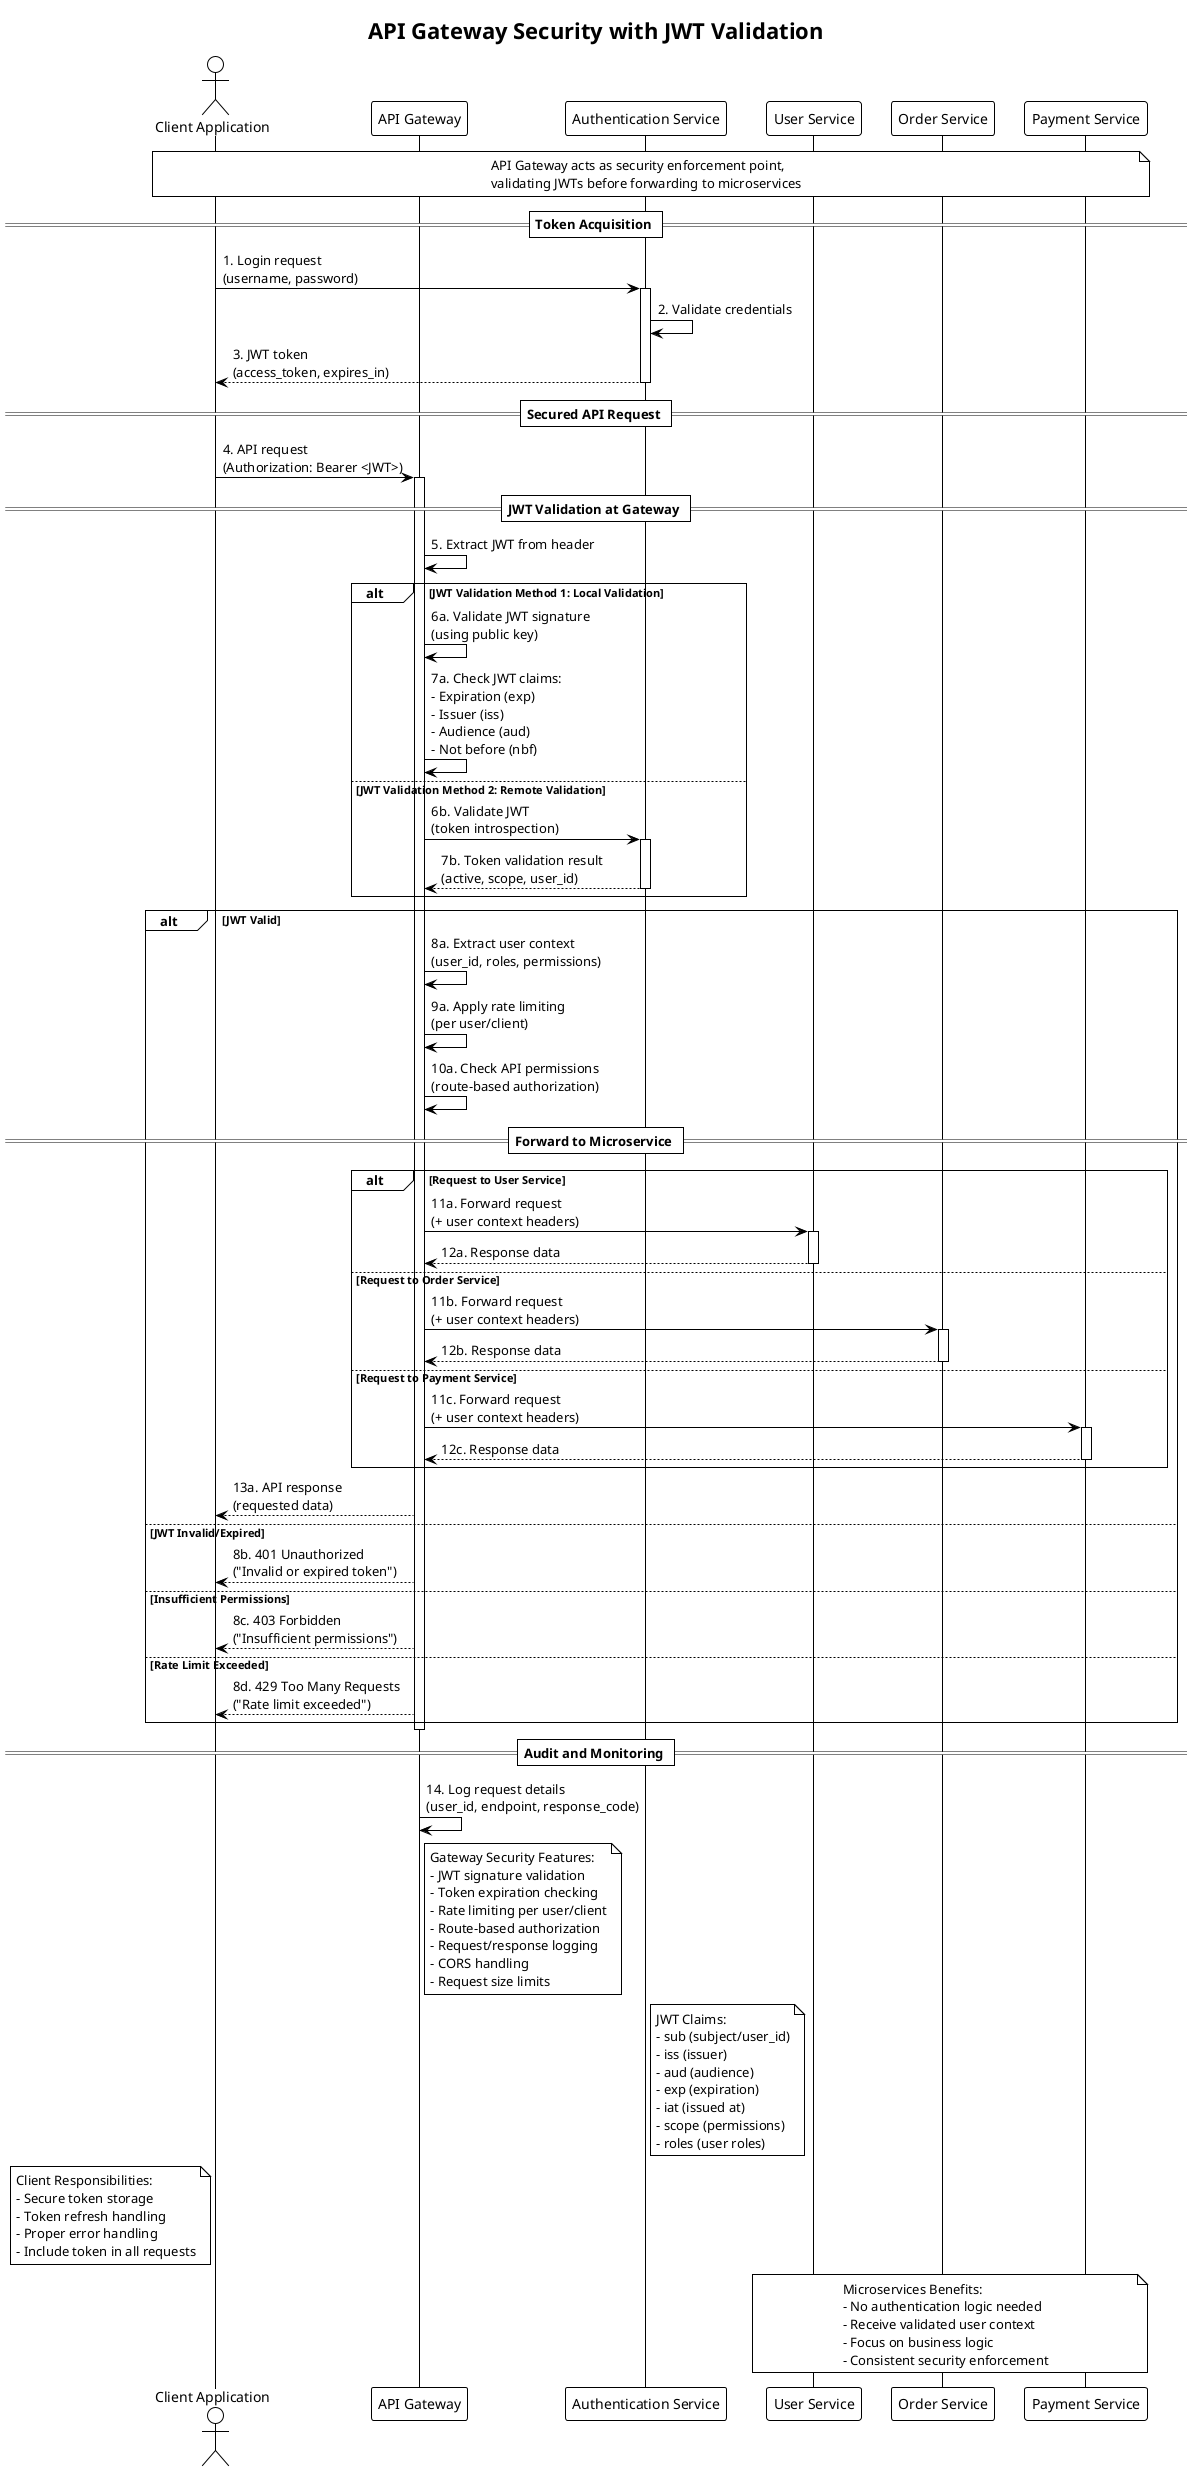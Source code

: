 @startuml
!theme plain
title API Gateway Security with JWT Validation

actor "Client Application" as client
participant "API Gateway" as gateway
participant "Authentication Service" as auth
participant "User Service" as userservice
participant "Order Service" as orderservice
participant "Payment Service" as paymentservice

note over client, paymentservice
  API Gateway acts as security enforcement point,
  validating JWTs before forwarding to microservices
end note

== Token Acquisition ==

client -> auth: 1. Login request\n(username, password)
activate auth

auth -> auth: 2. Validate credentials

auth --> client: 3. JWT token\n(access_token, expires_in)
deactivate auth

== Secured API Request ==

client -> gateway: 4. API request\n(Authorization: Bearer <JWT>)
activate gateway

== JWT Validation at Gateway ==

gateway -> gateway: 5. Extract JWT from header

alt JWT Validation Method 1: Local Validation
    gateway -> gateway: 6a. Validate JWT signature\n(using public key)
    
    gateway -> gateway: 7a. Check JWT claims:\n- Expiration (exp)\n- Issuer (iss)\n- Audience (aud)\n- Not before (nbf)
    
else JWT Validation Method 2: Remote Validation
    gateway -> auth: 6b. Validate JWT\n(token introspection)
    activate auth
    auth --> gateway: 7b. Token validation result\n(active, scope, user_id)
    deactivate auth
end

alt JWT Valid
    gateway -> gateway: 8a. Extract user context\n(user_id, roles, permissions)
    
    gateway -> gateway: 9a. Apply rate limiting\n(per user/client)
    
    gateway -> gateway: 10a. Check API permissions\n(route-based authorization)
    
    == Forward to Microservice ==
    
    alt Request to User Service
        gateway -> userservice: 11a. Forward request\n(+ user context headers)
        activate userservice
        userservice --> gateway: 12a. Response data
        deactivate userservice
        
    else Request to Order Service
        gateway -> orderservice: 11b. Forward request\n(+ user context headers)
        activate orderservice
        orderservice --> gateway: 12b. Response data
        deactivate orderservice
        
    else Request to Payment Service
        gateway -> paymentservice: 11c. Forward request\n(+ user context headers)
        activate paymentservice
        paymentservice --> gateway: 12c. Response data
        deactivate paymentservice
    end
    
    gateway --> client: 13a. API response\n(requested data)
    
else JWT Invalid/Expired
    gateway --> client: 8b. 401 Unauthorized\n("Invalid or expired token")
    
else Insufficient Permissions
    gateway --> client: 8c. 403 Forbidden\n("Insufficient permissions")
    
else Rate Limit Exceeded
    gateway --> client: 8d. 429 Too Many Requests\n("Rate limit exceeded")
end

deactivate gateway

== Audit and Monitoring ==

gateway -> gateway: 14. Log request details\n(user_id, endpoint, response_code)

note right of gateway
  Gateway Security Features:
  - JWT signature validation
  - Token expiration checking
  - Rate limiting per user/client
  - Route-based authorization
  - Request/response logging
  - CORS handling
  - Request size limits
end note

note right of auth
  JWT Claims:
  - sub (subject/user_id)
  - iss (issuer)
  - aud (audience)
  - exp (expiration)
  - iat (issued at)
  - scope (permissions)
  - roles (user roles)
end note

note left of client
  Client Responsibilities:
  - Secure token storage
  - Token refresh handling
  - Proper error handling
  - Include token in all requests
end note

note over userservice, paymentservice
  Microservices Benefits:
  - No authentication logic needed
  - Receive validated user context
  - Focus on business logic
  - Consistent security enforcement
end note

@enduml